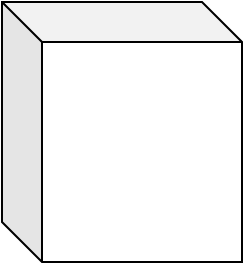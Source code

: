 <mxfile>
    <diagram id="WPbIsJsNzIs9-yd3FvDB" name="Page-1">
        <mxGraphModel dx="1315" dy="678" grid="1" gridSize="10" guides="1" tooltips="1" connect="1" arrows="1" fold="1" page="1" pageScale="1" pageWidth="850" pageHeight="1100" math="0" shadow="0">
            <root>
                <mxCell id="0"/>
                <mxCell id="1" parent="0"/>
                <mxCell id="2" value="" style="shape=cube;whiteSpace=wrap;html=1;boundedLbl=1;backgroundOutline=1;darkOpacity=0.05;darkOpacity2=0.1;" vertex="1" parent="1">
                    <mxGeometry x="200" y="380" width="120" height="130" as="geometry"/>
                </mxCell>
            </root>
        </mxGraphModel>
    </diagram>
</mxfile>